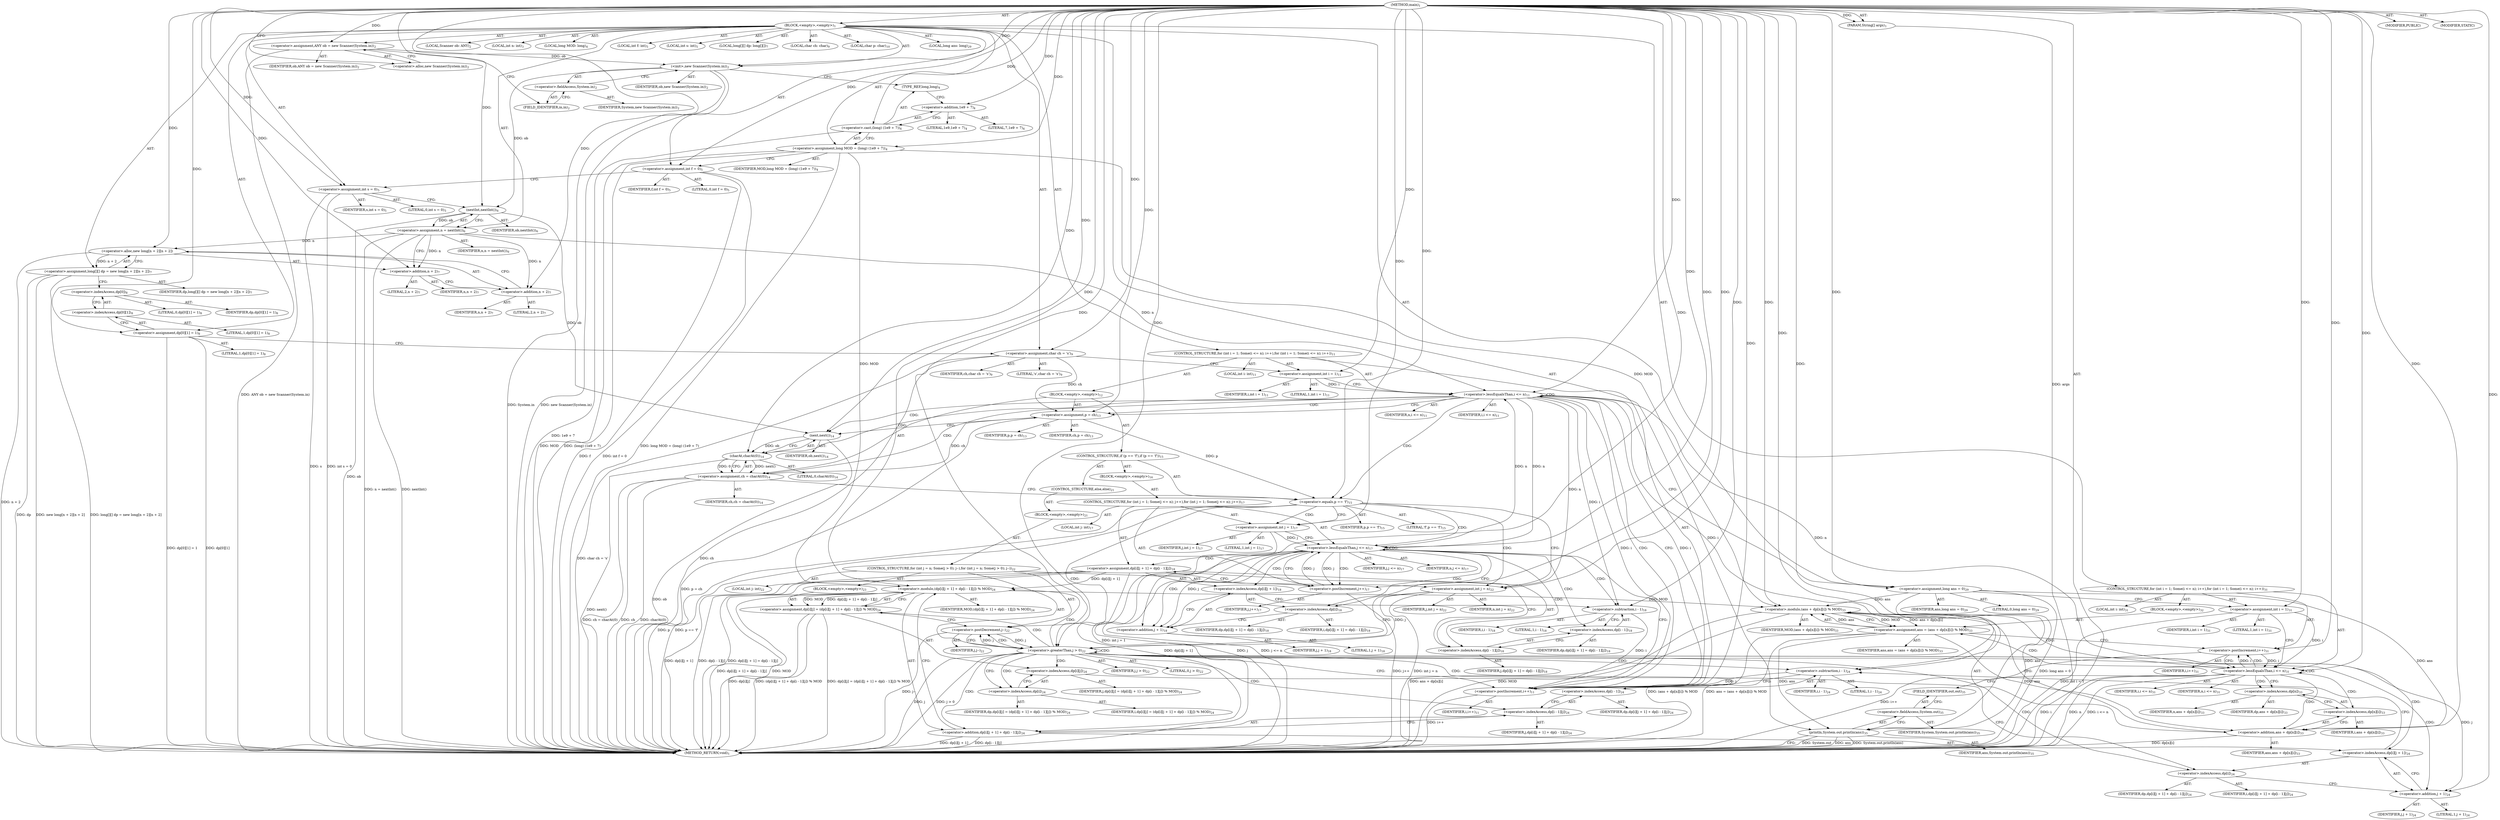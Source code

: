 digraph "main" {  
"19" [label = <(METHOD,main)<SUB>1</SUB>> ]
"20" [label = <(PARAM,String[] args)<SUB>1</SUB>> ]
"21" [label = <(BLOCK,&lt;empty&gt;,&lt;empty&gt;)<SUB>1</SUB>> ]
"4" [label = <(LOCAL,Scanner ob: ANY)<SUB>2</SUB>> ]
"22" [label = <(&lt;operator&gt;.assignment,ANY ob = new Scanner(System.in))<SUB>2</SUB>> ]
"23" [label = <(IDENTIFIER,ob,ANY ob = new Scanner(System.in))<SUB>2</SUB>> ]
"24" [label = <(&lt;operator&gt;.alloc,new Scanner(System.in))<SUB>2</SUB>> ]
"25" [label = <(&lt;init&gt;,new Scanner(System.in))<SUB>2</SUB>> ]
"3" [label = <(IDENTIFIER,ob,new Scanner(System.in))<SUB>2</SUB>> ]
"26" [label = <(&lt;operator&gt;.fieldAccess,System.in)<SUB>2</SUB>> ]
"27" [label = <(IDENTIFIER,System,new Scanner(System.in))<SUB>2</SUB>> ]
"28" [label = <(FIELD_IDENTIFIER,in,in)<SUB>2</SUB>> ]
"29" [label = <(LOCAL,int n: int)<SUB>3</SUB>> ]
"30" [label = <(LOCAL,long MOD: long)<SUB>4</SUB>> ]
"31" [label = <(&lt;operator&gt;.assignment,long MOD = (long) (1e9 + 7))<SUB>4</SUB>> ]
"32" [label = <(IDENTIFIER,MOD,long MOD = (long) (1e9 + 7))<SUB>4</SUB>> ]
"33" [label = <(&lt;operator&gt;.cast,(long) (1e9 + 7))<SUB>4</SUB>> ]
"34" [label = <(TYPE_REF,long,long)<SUB>4</SUB>> ]
"35" [label = <(&lt;operator&gt;.addition,1e9 + 7)<SUB>4</SUB>> ]
"36" [label = <(LITERAL,1e9,1e9 + 7)<SUB>4</SUB>> ]
"37" [label = <(LITERAL,7,1e9 + 7)<SUB>4</SUB>> ]
"38" [label = <(LOCAL,int f: int)<SUB>5</SUB>> ]
"39" [label = <(LOCAL,int s: int)<SUB>5</SUB>> ]
"40" [label = <(&lt;operator&gt;.assignment,int f = 0)<SUB>5</SUB>> ]
"41" [label = <(IDENTIFIER,f,int f = 0)<SUB>5</SUB>> ]
"42" [label = <(LITERAL,0,int f = 0)<SUB>5</SUB>> ]
"43" [label = <(&lt;operator&gt;.assignment,int s = 0)<SUB>5</SUB>> ]
"44" [label = <(IDENTIFIER,s,int s = 0)<SUB>5</SUB>> ]
"45" [label = <(LITERAL,0,int s = 0)<SUB>5</SUB>> ]
"46" [label = <(&lt;operator&gt;.assignment,n = nextInt())<SUB>6</SUB>> ]
"47" [label = <(IDENTIFIER,n,n = nextInt())<SUB>6</SUB>> ]
"48" [label = <(nextInt,nextInt())<SUB>6</SUB>> ]
"49" [label = <(IDENTIFIER,ob,nextInt())<SUB>6</SUB>> ]
"50" [label = <(LOCAL,long[][] dp: long[][])<SUB>7</SUB>> ]
"51" [label = <(&lt;operator&gt;.assignment,long[][] dp = new long[n + 2][n + 2])<SUB>7</SUB>> ]
"52" [label = <(IDENTIFIER,dp,long[][] dp = new long[n + 2][n + 2])<SUB>7</SUB>> ]
"53" [label = <(&lt;operator&gt;.alloc,new long[n + 2][n + 2])> ]
"54" [label = <(&lt;operator&gt;.addition,n + 2)<SUB>7</SUB>> ]
"55" [label = <(IDENTIFIER,n,n + 2)<SUB>7</SUB>> ]
"56" [label = <(LITERAL,2,n + 2)<SUB>7</SUB>> ]
"57" [label = <(&lt;operator&gt;.addition,n + 2)<SUB>7</SUB>> ]
"58" [label = <(IDENTIFIER,n,n + 2)<SUB>7</SUB>> ]
"59" [label = <(LITERAL,2,n + 2)<SUB>7</SUB>> ]
"60" [label = <(&lt;operator&gt;.assignment,dp[0][1] = 1)<SUB>8</SUB>> ]
"61" [label = <(&lt;operator&gt;.indexAccess,dp[0][1])<SUB>8</SUB>> ]
"62" [label = <(&lt;operator&gt;.indexAccess,dp[0])<SUB>8</SUB>> ]
"63" [label = <(IDENTIFIER,dp,dp[0][1] = 1)<SUB>8</SUB>> ]
"64" [label = <(LITERAL,0,dp[0][1] = 1)<SUB>8</SUB>> ]
"65" [label = <(LITERAL,1,dp[0][1] = 1)<SUB>8</SUB>> ]
"66" [label = <(LITERAL,1,dp[0][1] = 1)<SUB>8</SUB>> ]
"67" [label = <(LOCAL,char ch: char)<SUB>9</SUB>> ]
"68" [label = <(&lt;operator&gt;.assignment,char ch = 's')<SUB>9</SUB>> ]
"69" [label = <(IDENTIFIER,ch,char ch = 's')<SUB>9</SUB>> ]
"70" [label = <(LITERAL,'s',char ch = 's')<SUB>9</SUB>> ]
"71" [label = <(LOCAL,char p: char)<SUB>10</SUB>> ]
"72" [label = <(CONTROL_STRUCTURE,for (int i = 1; Some(i &lt;= n); i++),for (int i = 1; Some(i &lt;= n); i++))<SUB>11</SUB>> ]
"73" [label = <(LOCAL,int i: int)<SUB>11</SUB>> ]
"74" [label = <(&lt;operator&gt;.assignment,int i = 1)<SUB>11</SUB>> ]
"75" [label = <(IDENTIFIER,i,int i = 1)<SUB>11</SUB>> ]
"76" [label = <(LITERAL,1,int i = 1)<SUB>11</SUB>> ]
"77" [label = <(&lt;operator&gt;.lessEqualsThan,i &lt;= n)<SUB>11</SUB>> ]
"78" [label = <(IDENTIFIER,i,i &lt;= n)<SUB>11</SUB>> ]
"79" [label = <(IDENTIFIER,n,i &lt;= n)<SUB>11</SUB>> ]
"80" [label = <(&lt;operator&gt;.postIncrement,i++)<SUB>11</SUB>> ]
"81" [label = <(IDENTIFIER,i,i++)<SUB>11</SUB>> ]
"82" [label = <(BLOCK,&lt;empty&gt;,&lt;empty&gt;)<SUB>12</SUB>> ]
"83" [label = <(&lt;operator&gt;.assignment,p = ch)<SUB>13</SUB>> ]
"84" [label = <(IDENTIFIER,p,p = ch)<SUB>13</SUB>> ]
"85" [label = <(IDENTIFIER,ch,p = ch)<SUB>13</SUB>> ]
"86" [label = <(&lt;operator&gt;.assignment,ch = charAt(0))<SUB>14</SUB>> ]
"87" [label = <(IDENTIFIER,ch,ch = charAt(0))<SUB>14</SUB>> ]
"88" [label = <(charAt,charAt(0))<SUB>14</SUB>> ]
"89" [label = <(next,next())<SUB>14</SUB>> ]
"90" [label = <(IDENTIFIER,ob,next())<SUB>14</SUB>> ]
"91" [label = <(LITERAL,0,charAt(0))<SUB>14</SUB>> ]
"92" [label = <(CONTROL_STRUCTURE,if (p == 'f'),if (p == 'f'))<SUB>15</SUB>> ]
"93" [label = <(&lt;operator&gt;.equals,p == 'f')<SUB>15</SUB>> ]
"94" [label = <(IDENTIFIER,p,p == 'f')<SUB>15</SUB>> ]
"95" [label = <(LITERAL,'f',p == 'f')<SUB>15</SUB>> ]
"96" [label = <(BLOCK,&lt;empty&gt;,&lt;empty&gt;)<SUB>16</SUB>> ]
"97" [label = <(CONTROL_STRUCTURE,for (int j = 1; Some(j &lt;= n); j++),for (int j = 1; Some(j &lt;= n); j++))<SUB>17</SUB>> ]
"98" [label = <(LOCAL,int j: int)<SUB>17</SUB>> ]
"99" [label = <(&lt;operator&gt;.assignment,int j = 1)<SUB>17</SUB>> ]
"100" [label = <(IDENTIFIER,j,int j = 1)<SUB>17</SUB>> ]
"101" [label = <(LITERAL,1,int j = 1)<SUB>17</SUB>> ]
"102" [label = <(&lt;operator&gt;.lessEqualsThan,j &lt;= n)<SUB>17</SUB>> ]
"103" [label = <(IDENTIFIER,j,j &lt;= n)<SUB>17</SUB>> ]
"104" [label = <(IDENTIFIER,n,j &lt;= n)<SUB>17</SUB>> ]
"105" [label = <(&lt;operator&gt;.postIncrement,j++)<SUB>17</SUB>> ]
"106" [label = <(IDENTIFIER,j,j++)<SUB>17</SUB>> ]
"107" [label = <(&lt;operator&gt;.assignment,dp[i][j + 1] = dp[i - 1][j])<SUB>18</SUB>> ]
"108" [label = <(&lt;operator&gt;.indexAccess,dp[i][j + 1])<SUB>18</SUB>> ]
"109" [label = <(&lt;operator&gt;.indexAccess,dp[i])<SUB>18</SUB>> ]
"110" [label = <(IDENTIFIER,dp,dp[i][j + 1] = dp[i - 1][j])<SUB>18</SUB>> ]
"111" [label = <(IDENTIFIER,i,dp[i][j + 1] = dp[i - 1][j])<SUB>18</SUB>> ]
"112" [label = <(&lt;operator&gt;.addition,j + 1)<SUB>18</SUB>> ]
"113" [label = <(IDENTIFIER,j,j + 1)<SUB>18</SUB>> ]
"114" [label = <(LITERAL,1,j + 1)<SUB>18</SUB>> ]
"115" [label = <(&lt;operator&gt;.indexAccess,dp[i - 1][j])<SUB>18</SUB>> ]
"116" [label = <(&lt;operator&gt;.indexAccess,dp[i - 1])<SUB>18</SUB>> ]
"117" [label = <(IDENTIFIER,dp,dp[i][j + 1] = dp[i - 1][j])<SUB>18</SUB>> ]
"118" [label = <(&lt;operator&gt;.subtraction,i - 1)<SUB>18</SUB>> ]
"119" [label = <(IDENTIFIER,i,i - 1)<SUB>18</SUB>> ]
"120" [label = <(LITERAL,1,i - 1)<SUB>18</SUB>> ]
"121" [label = <(IDENTIFIER,j,dp[i][j + 1] = dp[i - 1][j])<SUB>18</SUB>> ]
"122" [label = <(CONTROL_STRUCTURE,else,else)<SUB>21</SUB>> ]
"123" [label = <(BLOCK,&lt;empty&gt;,&lt;empty&gt;)<SUB>21</SUB>> ]
"124" [label = <(CONTROL_STRUCTURE,for (int j = n; Some(j &gt; 0); j--),for (int j = n; Some(j &gt; 0); j--))<SUB>22</SUB>> ]
"125" [label = <(LOCAL,int j: int)<SUB>22</SUB>> ]
"126" [label = <(&lt;operator&gt;.assignment,int j = n)<SUB>22</SUB>> ]
"127" [label = <(IDENTIFIER,j,int j = n)<SUB>22</SUB>> ]
"128" [label = <(IDENTIFIER,n,int j = n)<SUB>22</SUB>> ]
"129" [label = <(&lt;operator&gt;.greaterThan,j &gt; 0)<SUB>22</SUB>> ]
"130" [label = <(IDENTIFIER,j,j &gt; 0)<SUB>22</SUB>> ]
"131" [label = <(LITERAL,0,j &gt; 0)<SUB>22</SUB>> ]
"132" [label = <(&lt;operator&gt;.postDecrement,j--)<SUB>22</SUB>> ]
"133" [label = <(IDENTIFIER,j,j--)<SUB>22</SUB>> ]
"134" [label = <(BLOCK,&lt;empty&gt;,&lt;empty&gt;)<SUB>23</SUB>> ]
"135" [label = <(&lt;operator&gt;.assignment,dp[i][j] = (dp[i][j + 1] + dp[i - 1][j]) % MOD)<SUB>24</SUB>> ]
"136" [label = <(&lt;operator&gt;.indexAccess,dp[i][j])<SUB>24</SUB>> ]
"137" [label = <(&lt;operator&gt;.indexAccess,dp[i])<SUB>24</SUB>> ]
"138" [label = <(IDENTIFIER,dp,dp[i][j] = (dp[i][j + 1] + dp[i - 1][j]) % MOD)<SUB>24</SUB>> ]
"139" [label = <(IDENTIFIER,i,dp[i][j] = (dp[i][j + 1] + dp[i - 1][j]) % MOD)<SUB>24</SUB>> ]
"140" [label = <(IDENTIFIER,j,dp[i][j] = (dp[i][j + 1] + dp[i - 1][j]) % MOD)<SUB>24</SUB>> ]
"141" [label = <(&lt;operator&gt;.modulo,(dp[i][j + 1] + dp[i - 1][j]) % MOD)<SUB>24</SUB>> ]
"142" [label = <(&lt;operator&gt;.addition,dp[i][j + 1] + dp[i - 1][j])<SUB>24</SUB>> ]
"143" [label = <(&lt;operator&gt;.indexAccess,dp[i][j + 1])<SUB>24</SUB>> ]
"144" [label = <(&lt;operator&gt;.indexAccess,dp[i])<SUB>24</SUB>> ]
"145" [label = <(IDENTIFIER,dp,dp[i][j + 1] + dp[i - 1][j])<SUB>24</SUB>> ]
"146" [label = <(IDENTIFIER,i,dp[i][j + 1] + dp[i - 1][j])<SUB>24</SUB>> ]
"147" [label = <(&lt;operator&gt;.addition,j + 1)<SUB>24</SUB>> ]
"148" [label = <(IDENTIFIER,j,j + 1)<SUB>24</SUB>> ]
"149" [label = <(LITERAL,1,j + 1)<SUB>24</SUB>> ]
"150" [label = <(&lt;operator&gt;.indexAccess,dp[i - 1][j])<SUB>24</SUB>> ]
"151" [label = <(&lt;operator&gt;.indexAccess,dp[i - 1])<SUB>24</SUB>> ]
"152" [label = <(IDENTIFIER,dp,dp[i][j + 1] + dp[i - 1][j])<SUB>24</SUB>> ]
"153" [label = <(&lt;operator&gt;.subtraction,i - 1)<SUB>24</SUB>> ]
"154" [label = <(IDENTIFIER,i,i - 1)<SUB>24</SUB>> ]
"155" [label = <(LITERAL,1,i - 1)<SUB>24</SUB>> ]
"156" [label = <(IDENTIFIER,j,dp[i][j + 1] + dp[i - 1][j])<SUB>24</SUB>> ]
"157" [label = <(IDENTIFIER,MOD,(dp[i][j + 1] + dp[i - 1][j]) % MOD)<SUB>24</SUB>> ]
"158" [label = <(LOCAL,long ans: long)<SUB>29</SUB>> ]
"159" [label = <(&lt;operator&gt;.assignment,long ans = 0)<SUB>29</SUB>> ]
"160" [label = <(IDENTIFIER,ans,long ans = 0)<SUB>29</SUB>> ]
"161" [label = <(LITERAL,0,long ans = 0)<SUB>29</SUB>> ]
"162" [label = <(CONTROL_STRUCTURE,for (int i = 1; Some(i &lt;= n); i++),for (int i = 1; Some(i &lt;= n); i++))<SUB>31</SUB>> ]
"163" [label = <(LOCAL,int i: int)<SUB>31</SUB>> ]
"164" [label = <(&lt;operator&gt;.assignment,int i = 1)<SUB>31</SUB>> ]
"165" [label = <(IDENTIFIER,i,int i = 1)<SUB>31</SUB>> ]
"166" [label = <(LITERAL,1,int i = 1)<SUB>31</SUB>> ]
"167" [label = <(&lt;operator&gt;.lessEqualsThan,i &lt;= n)<SUB>31</SUB>> ]
"168" [label = <(IDENTIFIER,i,i &lt;= n)<SUB>31</SUB>> ]
"169" [label = <(IDENTIFIER,n,i &lt;= n)<SUB>31</SUB>> ]
"170" [label = <(&lt;operator&gt;.postIncrement,i++)<SUB>31</SUB>> ]
"171" [label = <(IDENTIFIER,i,i++)<SUB>31</SUB>> ]
"172" [label = <(BLOCK,&lt;empty&gt;,&lt;empty&gt;)<SUB>32</SUB>> ]
"173" [label = <(&lt;operator&gt;.assignment,ans = (ans + dp[n][i]) % MOD)<SUB>33</SUB>> ]
"174" [label = <(IDENTIFIER,ans,ans = (ans + dp[n][i]) % MOD)<SUB>33</SUB>> ]
"175" [label = <(&lt;operator&gt;.modulo,(ans + dp[n][i]) % MOD)<SUB>33</SUB>> ]
"176" [label = <(&lt;operator&gt;.addition,ans + dp[n][i])<SUB>33</SUB>> ]
"177" [label = <(IDENTIFIER,ans,ans + dp[n][i])<SUB>33</SUB>> ]
"178" [label = <(&lt;operator&gt;.indexAccess,dp[n][i])<SUB>33</SUB>> ]
"179" [label = <(&lt;operator&gt;.indexAccess,dp[n])<SUB>33</SUB>> ]
"180" [label = <(IDENTIFIER,dp,ans + dp[n][i])<SUB>33</SUB>> ]
"181" [label = <(IDENTIFIER,n,ans + dp[n][i])<SUB>33</SUB>> ]
"182" [label = <(IDENTIFIER,i,ans + dp[n][i])<SUB>33</SUB>> ]
"183" [label = <(IDENTIFIER,MOD,(ans + dp[n][i]) % MOD)<SUB>33</SUB>> ]
"184" [label = <(println,System.out.println(ans))<SUB>35</SUB>> ]
"185" [label = <(&lt;operator&gt;.fieldAccess,System.out)<SUB>35</SUB>> ]
"186" [label = <(IDENTIFIER,System,System.out.println(ans))<SUB>35</SUB>> ]
"187" [label = <(FIELD_IDENTIFIER,out,out)<SUB>35</SUB>> ]
"188" [label = <(IDENTIFIER,ans,System.out.println(ans))<SUB>35</SUB>> ]
"189" [label = <(MODIFIER,PUBLIC)> ]
"190" [label = <(MODIFIER,STATIC)> ]
"191" [label = <(METHOD_RETURN,void)<SUB>1</SUB>> ]
  "19" -> "20"  [ label = "AST: "] 
  "19" -> "21"  [ label = "AST: "] 
  "19" -> "189"  [ label = "AST: "] 
  "19" -> "190"  [ label = "AST: "] 
  "19" -> "191"  [ label = "AST: "] 
  "21" -> "4"  [ label = "AST: "] 
  "21" -> "22"  [ label = "AST: "] 
  "21" -> "25"  [ label = "AST: "] 
  "21" -> "29"  [ label = "AST: "] 
  "21" -> "30"  [ label = "AST: "] 
  "21" -> "31"  [ label = "AST: "] 
  "21" -> "38"  [ label = "AST: "] 
  "21" -> "39"  [ label = "AST: "] 
  "21" -> "40"  [ label = "AST: "] 
  "21" -> "43"  [ label = "AST: "] 
  "21" -> "46"  [ label = "AST: "] 
  "21" -> "50"  [ label = "AST: "] 
  "21" -> "51"  [ label = "AST: "] 
  "21" -> "60"  [ label = "AST: "] 
  "21" -> "67"  [ label = "AST: "] 
  "21" -> "68"  [ label = "AST: "] 
  "21" -> "71"  [ label = "AST: "] 
  "21" -> "72"  [ label = "AST: "] 
  "21" -> "158"  [ label = "AST: "] 
  "21" -> "159"  [ label = "AST: "] 
  "21" -> "162"  [ label = "AST: "] 
  "21" -> "184"  [ label = "AST: "] 
  "22" -> "23"  [ label = "AST: "] 
  "22" -> "24"  [ label = "AST: "] 
  "25" -> "3"  [ label = "AST: "] 
  "25" -> "26"  [ label = "AST: "] 
  "26" -> "27"  [ label = "AST: "] 
  "26" -> "28"  [ label = "AST: "] 
  "31" -> "32"  [ label = "AST: "] 
  "31" -> "33"  [ label = "AST: "] 
  "33" -> "34"  [ label = "AST: "] 
  "33" -> "35"  [ label = "AST: "] 
  "35" -> "36"  [ label = "AST: "] 
  "35" -> "37"  [ label = "AST: "] 
  "40" -> "41"  [ label = "AST: "] 
  "40" -> "42"  [ label = "AST: "] 
  "43" -> "44"  [ label = "AST: "] 
  "43" -> "45"  [ label = "AST: "] 
  "46" -> "47"  [ label = "AST: "] 
  "46" -> "48"  [ label = "AST: "] 
  "48" -> "49"  [ label = "AST: "] 
  "51" -> "52"  [ label = "AST: "] 
  "51" -> "53"  [ label = "AST: "] 
  "53" -> "54"  [ label = "AST: "] 
  "53" -> "57"  [ label = "AST: "] 
  "54" -> "55"  [ label = "AST: "] 
  "54" -> "56"  [ label = "AST: "] 
  "57" -> "58"  [ label = "AST: "] 
  "57" -> "59"  [ label = "AST: "] 
  "60" -> "61"  [ label = "AST: "] 
  "60" -> "66"  [ label = "AST: "] 
  "61" -> "62"  [ label = "AST: "] 
  "61" -> "65"  [ label = "AST: "] 
  "62" -> "63"  [ label = "AST: "] 
  "62" -> "64"  [ label = "AST: "] 
  "68" -> "69"  [ label = "AST: "] 
  "68" -> "70"  [ label = "AST: "] 
  "72" -> "73"  [ label = "AST: "] 
  "72" -> "74"  [ label = "AST: "] 
  "72" -> "77"  [ label = "AST: "] 
  "72" -> "80"  [ label = "AST: "] 
  "72" -> "82"  [ label = "AST: "] 
  "74" -> "75"  [ label = "AST: "] 
  "74" -> "76"  [ label = "AST: "] 
  "77" -> "78"  [ label = "AST: "] 
  "77" -> "79"  [ label = "AST: "] 
  "80" -> "81"  [ label = "AST: "] 
  "82" -> "83"  [ label = "AST: "] 
  "82" -> "86"  [ label = "AST: "] 
  "82" -> "92"  [ label = "AST: "] 
  "83" -> "84"  [ label = "AST: "] 
  "83" -> "85"  [ label = "AST: "] 
  "86" -> "87"  [ label = "AST: "] 
  "86" -> "88"  [ label = "AST: "] 
  "88" -> "89"  [ label = "AST: "] 
  "88" -> "91"  [ label = "AST: "] 
  "89" -> "90"  [ label = "AST: "] 
  "92" -> "93"  [ label = "AST: "] 
  "92" -> "96"  [ label = "AST: "] 
  "92" -> "122"  [ label = "AST: "] 
  "93" -> "94"  [ label = "AST: "] 
  "93" -> "95"  [ label = "AST: "] 
  "96" -> "97"  [ label = "AST: "] 
  "97" -> "98"  [ label = "AST: "] 
  "97" -> "99"  [ label = "AST: "] 
  "97" -> "102"  [ label = "AST: "] 
  "97" -> "105"  [ label = "AST: "] 
  "97" -> "107"  [ label = "AST: "] 
  "99" -> "100"  [ label = "AST: "] 
  "99" -> "101"  [ label = "AST: "] 
  "102" -> "103"  [ label = "AST: "] 
  "102" -> "104"  [ label = "AST: "] 
  "105" -> "106"  [ label = "AST: "] 
  "107" -> "108"  [ label = "AST: "] 
  "107" -> "115"  [ label = "AST: "] 
  "108" -> "109"  [ label = "AST: "] 
  "108" -> "112"  [ label = "AST: "] 
  "109" -> "110"  [ label = "AST: "] 
  "109" -> "111"  [ label = "AST: "] 
  "112" -> "113"  [ label = "AST: "] 
  "112" -> "114"  [ label = "AST: "] 
  "115" -> "116"  [ label = "AST: "] 
  "115" -> "121"  [ label = "AST: "] 
  "116" -> "117"  [ label = "AST: "] 
  "116" -> "118"  [ label = "AST: "] 
  "118" -> "119"  [ label = "AST: "] 
  "118" -> "120"  [ label = "AST: "] 
  "122" -> "123"  [ label = "AST: "] 
  "123" -> "124"  [ label = "AST: "] 
  "124" -> "125"  [ label = "AST: "] 
  "124" -> "126"  [ label = "AST: "] 
  "124" -> "129"  [ label = "AST: "] 
  "124" -> "132"  [ label = "AST: "] 
  "124" -> "134"  [ label = "AST: "] 
  "126" -> "127"  [ label = "AST: "] 
  "126" -> "128"  [ label = "AST: "] 
  "129" -> "130"  [ label = "AST: "] 
  "129" -> "131"  [ label = "AST: "] 
  "132" -> "133"  [ label = "AST: "] 
  "134" -> "135"  [ label = "AST: "] 
  "135" -> "136"  [ label = "AST: "] 
  "135" -> "141"  [ label = "AST: "] 
  "136" -> "137"  [ label = "AST: "] 
  "136" -> "140"  [ label = "AST: "] 
  "137" -> "138"  [ label = "AST: "] 
  "137" -> "139"  [ label = "AST: "] 
  "141" -> "142"  [ label = "AST: "] 
  "141" -> "157"  [ label = "AST: "] 
  "142" -> "143"  [ label = "AST: "] 
  "142" -> "150"  [ label = "AST: "] 
  "143" -> "144"  [ label = "AST: "] 
  "143" -> "147"  [ label = "AST: "] 
  "144" -> "145"  [ label = "AST: "] 
  "144" -> "146"  [ label = "AST: "] 
  "147" -> "148"  [ label = "AST: "] 
  "147" -> "149"  [ label = "AST: "] 
  "150" -> "151"  [ label = "AST: "] 
  "150" -> "156"  [ label = "AST: "] 
  "151" -> "152"  [ label = "AST: "] 
  "151" -> "153"  [ label = "AST: "] 
  "153" -> "154"  [ label = "AST: "] 
  "153" -> "155"  [ label = "AST: "] 
  "159" -> "160"  [ label = "AST: "] 
  "159" -> "161"  [ label = "AST: "] 
  "162" -> "163"  [ label = "AST: "] 
  "162" -> "164"  [ label = "AST: "] 
  "162" -> "167"  [ label = "AST: "] 
  "162" -> "170"  [ label = "AST: "] 
  "162" -> "172"  [ label = "AST: "] 
  "164" -> "165"  [ label = "AST: "] 
  "164" -> "166"  [ label = "AST: "] 
  "167" -> "168"  [ label = "AST: "] 
  "167" -> "169"  [ label = "AST: "] 
  "170" -> "171"  [ label = "AST: "] 
  "172" -> "173"  [ label = "AST: "] 
  "173" -> "174"  [ label = "AST: "] 
  "173" -> "175"  [ label = "AST: "] 
  "175" -> "176"  [ label = "AST: "] 
  "175" -> "183"  [ label = "AST: "] 
  "176" -> "177"  [ label = "AST: "] 
  "176" -> "178"  [ label = "AST: "] 
  "178" -> "179"  [ label = "AST: "] 
  "178" -> "182"  [ label = "AST: "] 
  "179" -> "180"  [ label = "AST: "] 
  "179" -> "181"  [ label = "AST: "] 
  "184" -> "185"  [ label = "AST: "] 
  "184" -> "188"  [ label = "AST: "] 
  "185" -> "186"  [ label = "AST: "] 
  "185" -> "187"  [ label = "AST: "] 
  "22" -> "28"  [ label = "CFG: "] 
  "25" -> "34"  [ label = "CFG: "] 
  "31" -> "40"  [ label = "CFG: "] 
  "40" -> "43"  [ label = "CFG: "] 
  "43" -> "48"  [ label = "CFG: "] 
  "46" -> "54"  [ label = "CFG: "] 
  "51" -> "62"  [ label = "CFG: "] 
  "60" -> "68"  [ label = "CFG: "] 
  "68" -> "74"  [ label = "CFG: "] 
  "159" -> "164"  [ label = "CFG: "] 
  "184" -> "191"  [ label = "CFG: "] 
  "24" -> "22"  [ label = "CFG: "] 
  "26" -> "25"  [ label = "CFG: "] 
  "33" -> "31"  [ label = "CFG: "] 
  "48" -> "46"  [ label = "CFG: "] 
  "53" -> "51"  [ label = "CFG: "] 
  "61" -> "60"  [ label = "CFG: "] 
  "74" -> "77"  [ label = "CFG: "] 
  "77" -> "83"  [ label = "CFG: "] 
  "77" -> "159"  [ label = "CFG: "] 
  "80" -> "77"  [ label = "CFG: "] 
  "164" -> "167"  [ label = "CFG: "] 
  "167" -> "179"  [ label = "CFG: "] 
  "167" -> "187"  [ label = "CFG: "] 
  "170" -> "167"  [ label = "CFG: "] 
  "185" -> "184"  [ label = "CFG: "] 
  "28" -> "26"  [ label = "CFG: "] 
  "34" -> "35"  [ label = "CFG: "] 
  "35" -> "33"  [ label = "CFG: "] 
  "54" -> "57"  [ label = "CFG: "] 
  "57" -> "53"  [ label = "CFG: "] 
  "62" -> "61"  [ label = "CFG: "] 
  "83" -> "89"  [ label = "CFG: "] 
  "86" -> "93"  [ label = "CFG: "] 
  "173" -> "170"  [ label = "CFG: "] 
  "187" -> "185"  [ label = "CFG: "] 
  "88" -> "86"  [ label = "CFG: "] 
  "93" -> "99"  [ label = "CFG: "] 
  "93" -> "126"  [ label = "CFG: "] 
  "175" -> "173"  [ label = "CFG: "] 
  "89" -> "88"  [ label = "CFG: "] 
  "176" -> "175"  [ label = "CFG: "] 
  "99" -> "102"  [ label = "CFG: "] 
  "102" -> "109"  [ label = "CFG: "] 
  "102" -> "80"  [ label = "CFG: "] 
  "105" -> "102"  [ label = "CFG: "] 
  "107" -> "105"  [ label = "CFG: "] 
  "178" -> "176"  [ label = "CFG: "] 
  "108" -> "118"  [ label = "CFG: "] 
  "115" -> "107"  [ label = "CFG: "] 
  "126" -> "129"  [ label = "CFG: "] 
  "129" -> "137"  [ label = "CFG: "] 
  "129" -> "80"  [ label = "CFG: "] 
  "132" -> "129"  [ label = "CFG: "] 
  "179" -> "178"  [ label = "CFG: "] 
  "109" -> "112"  [ label = "CFG: "] 
  "112" -> "108"  [ label = "CFG: "] 
  "116" -> "115"  [ label = "CFG: "] 
  "135" -> "132"  [ label = "CFG: "] 
  "118" -> "116"  [ label = "CFG: "] 
  "136" -> "144"  [ label = "CFG: "] 
  "141" -> "135"  [ label = "CFG: "] 
  "137" -> "136"  [ label = "CFG: "] 
  "142" -> "141"  [ label = "CFG: "] 
  "143" -> "153"  [ label = "CFG: "] 
  "150" -> "142"  [ label = "CFG: "] 
  "144" -> "147"  [ label = "CFG: "] 
  "147" -> "143"  [ label = "CFG: "] 
  "151" -> "150"  [ label = "CFG: "] 
  "153" -> "151"  [ label = "CFG: "] 
  "19" -> "24"  [ label = "CFG: "] 
  "20" -> "191"  [ label = "DDG: args"] 
  "22" -> "191"  [ label = "DDG: ANY ob = new Scanner(System.in)"] 
  "25" -> "191"  [ label = "DDG: System.in"] 
  "25" -> "191"  [ label = "DDG: new Scanner(System.in)"] 
  "31" -> "191"  [ label = "DDG: MOD"] 
  "33" -> "191"  [ label = "DDG: 1e9 + 7"] 
  "31" -> "191"  [ label = "DDG: (long) (1e9 + 7)"] 
  "31" -> "191"  [ label = "DDG: long MOD = (long) (1e9 + 7)"] 
  "40" -> "191"  [ label = "DDG: f"] 
  "40" -> "191"  [ label = "DDG: int f = 0"] 
  "43" -> "191"  [ label = "DDG: s"] 
  "43" -> "191"  [ label = "DDG: int s = 0"] 
  "48" -> "191"  [ label = "DDG: ob"] 
  "46" -> "191"  [ label = "DDG: nextInt()"] 
  "46" -> "191"  [ label = "DDG: n = nextInt()"] 
  "51" -> "191"  [ label = "DDG: dp"] 
  "53" -> "191"  [ label = "DDG: n + 2"] 
  "51" -> "191"  [ label = "DDG: new long[n + 2][n + 2]"] 
  "51" -> "191"  [ label = "DDG: long[][] dp = new long[n + 2][n + 2]"] 
  "60" -> "191"  [ label = "DDG: dp[0][1]"] 
  "60" -> "191"  [ label = "DDG: dp[0][1] = 1"] 
  "68" -> "191"  [ label = "DDG: ch"] 
  "68" -> "191"  [ label = "DDG: char ch = 's'"] 
  "159" -> "191"  [ label = "DDG: long ans = 0"] 
  "164" -> "191"  [ label = "DDG: int i = 1"] 
  "167" -> "191"  [ label = "DDG: i"] 
  "167" -> "191"  [ label = "DDG: n"] 
  "167" -> "191"  [ label = "DDG: i &lt;= n"] 
  "184" -> "191"  [ label = "DDG: System.out"] 
  "184" -> "191"  [ label = "DDG: ans"] 
  "184" -> "191"  [ label = "DDG: System.out.println(ans)"] 
  "176" -> "191"  [ label = "DDG: dp[n][i]"] 
  "175" -> "191"  [ label = "DDG: ans + dp[n][i]"] 
  "175" -> "191"  [ label = "DDG: MOD"] 
  "173" -> "191"  [ label = "DDG: (ans + dp[n][i]) % MOD"] 
  "173" -> "191"  [ label = "DDG: ans = (ans + dp[n][i]) % MOD"] 
  "170" -> "191"  [ label = "DDG: i++"] 
  "83" -> "191"  [ label = "DDG: p = ch"] 
  "86" -> "191"  [ label = "DDG: ch"] 
  "89" -> "191"  [ label = "DDG: ob"] 
  "88" -> "191"  [ label = "DDG: next()"] 
  "86" -> "191"  [ label = "DDG: charAt(0)"] 
  "86" -> "191"  [ label = "DDG: ch = charAt(0)"] 
  "93" -> "191"  [ label = "DDG: p"] 
  "93" -> "191"  [ label = "DDG: p == 'f'"] 
  "126" -> "191"  [ label = "DDG: int j = n"] 
  "129" -> "191"  [ label = "DDG: j"] 
  "129" -> "191"  [ label = "DDG: j &gt; 0"] 
  "135" -> "191"  [ label = "DDG: dp[i][j]"] 
  "142" -> "191"  [ label = "DDG: dp[i][j + 1]"] 
  "142" -> "191"  [ label = "DDG: dp[i - 1][j]"] 
  "141" -> "191"  [ label = "DDG: dp[i][j + 1] + dp[i - 1][j]"] 
  "141" -> "191"  [ label = "DDG: MOD"] 
  "135" -> "191"  [ label = "DDG: (dp[i][j + 1] + dp[i - 1][j]) % MOD"] 
  "135" -> "191"  [ label = "DDG: dp[i][j] = (dp[i][j + 1] + dp[i - 1][j]) % MOD"] 
  "132" -> "191"  [ label = "DDG: j--"] 
  "99" -> "191"  [ label = "DDG: int j = 1"] 
  "102" -> "191"  [ label = "DDG: j"] 
  "102" -> "191"  [ label = "DDG: j &lt;= n"] 
  "80" -> "191"  [ label = "DDG: i++"] 
  "107" -> "191"  [ label = "DDG: dp[i][j + 1]"] 
  "107" -> "191"  [ label = "DDG: dp[i - 1][j]"] 
  "107" -> "191"  [ label = "DDG: dp[i][j + 1] = dp[i - 1][j]"] 
  "105" -> "191"  [ label = "DDG: j++"] 
  "19" -> "20"  [ label = "DDG: "] 
  "19" -> "22"  [ label = "DDG: "] 
  "19" -> "31"  [ label = "DDG: "] 
  "19" -> "40"  [ label = "DDG: "] 
  "19" -> "43"  [ label = "DDG: "] 
  "48" -> "46"  [ label = "DDG: ob"] 
  "53" -> "51"  [ label = "DDG: n + 2"] 
  "19" -> "60"  [ label = "DDG: "] 
  "19" -> "68"  [ label = "DDG: "] 
  "19" -> "159"  [ label = "DDG: "] 
  "22" -> "25"  [ label = "DDG: ob"] 
  "19" -> "25"  [ label = "DDG: "] 
  "19" -> "74"  [ label = "DDG: "] 
  "19" -> "164"  [ label = "DDG: "] 
  "159" -> "184"  [ label = "DDG: ans"] 
  "173" -> "184"  [ label = "DDG: ans"] 
  "19" -> "184"  [ label = "DDG: "] 
  "19" -> "33"  [ label = "DDG: "] 
  "25" -> "48"  [ label = "DDG: ob"] 
  "19" -> "48"  [ label = "DDG: "] 
  "46" -> "53"  [ label = "DDG: n"] 
  "19" -> "53"  [ label = "DDG: "] 
  "74" -> "77"  [ label = "DDG: i"] 
  "80" -> "77"  [ label = "DDG: i"] 
  "19" -> "77"  [ label = "DDG: "] 
  "102" -> "77"  [ label = "DDG: n"] 
  "46" -> "77"  [ label = "DDG: n"] 
  "77" -> "80"  [ label = "DDG: i"] 
  "153" -> "80"  [ label = "DDG: i"] 
  "118" -> "80"  [ label = "DDG: i"] 
  "19" -> "80"  [ label = "DDG: "] 
  "68" -> "83"  [ label = "DDG: ch"] 
  "86" -> "83"  [ label = "DDG: ch"] 
  "19" -> "83"  [ label = "DDG: "] 
  "88" -> "86"  [ label = "DDG: next()"] 
  "88" -> "86"  [ label = "DDG: 0"] 
  "164" -> "167"  [ label = "DDG: i"] 
  "170" -> "167"  [ label = "DDG: i"] 
  "19" -> "167"  [ label = "DDG: "] 
  "77" -> "167"  [ label = "DDG: n"] 
  "167" -> "170"  [ label = "DDG: i"] 
  "19" -> "170"  [ label = "DDG: "] 
  "175" -> "173"  [ label = "DDG: ans + dp[n][i]"] 
  "175" -> "173"  [ label = "DDG: MOD"] 
  "19" -> "35"  [ label = "DDG: "] 
  "46" -> "54"  [ label = "DDG: n"] 
  "19" -> "54"  [ label = "DDG: "] 
  "19" -> "57"  [ label = "DDG: "] 
  "46" -> "57"  [ label = "DDG: n"] 
  "89" -> "88"  [ label = "DDG: ob"] 
  "19" -> "88"  [ label = "DDG: "] 
  "83" -> "93"  [ label = "DDG: p"] 
  "19" -> "93"  [ label = "DDG: "] 
  "159" -> "175"  [ label = "DDG: ans"] 
  "173" -> "175"  [ label = "DDG: ans"] 
  "19" -> "175"  [ label = "DDG: "] 
  "31" -> "175"  [ label = "DDG: MOD"] 
  "141" -> "175"  [ label = "DDG: MOD"] 
  "48" -> "89"  [ label = "DDG: ob"] 
  "19" -> "89"  [ label = "DDG: "] 
  "19" -> "99"  [ label = "DDG: "] 
  "159" -> "176"  [ label = "DDG: ans"] 
  "173" -> "176"  [ label = "DDG: ans"] 
  "19" -> "176"  [ label = "DDG: "] 
  "99" -> "102"  [ label = "DDG: j"] 
  "105" -> "102"  [ label = "DDG: j"] 
  "19" -> "102"  [ label = "DDG: "] 
  "77" -> "102"  [ label = "DDG: n"] 
  "19" -> "105"  [ label = "DDG: "] 
  "102" -> "105"  [ label = "DDG: j"] 
  "77" -> "126"  [ label = "DDG: n"] 
  "19" -> "126"  [ label = "DDG: "] 
  "126" -> "129"  [ label = "DDG: j"] 
  "132" -> "129"  [ label = "DDG: j"] 
  "19" -> "129"  [ label = "DDG: "] 
  "19" -> "132"  [ label = "DDG: "] 
  "129" -> "132"  [ label = "DDG: j"] 
  "141" -> "135"  [ label = "DDG: dp[i][j + 1] + dp[i - 1][j]"] 
  "141" -> "135"  [ label = "DDG: MOD"] 
  "102" -> "112"  [ label = "DDG: j"] 
  "19" -> "112"  [ label = "DDG: "] 
  "77" -> "118"  [ label = "DDG: i"] 
  "19" -> "118"  [ label = "DDG: "] 
  "107" -> "141"  [ label = "DDG: dp[i][j + 1]"] 
  "31" -> "141"  [ label = "DDG: MOD"] 
  "19" -> "141"  [ label = "DDG: "] 
  "107" -> "142"  [ label = "DDG: dp[i][j + 1]"] 
  "129" -> "147"  [ label = "DDG: j"] 
  "19" -> "147"  [ label = "DDG: "] 
  "77" -> "153"  [ label = "DDG: i"] 
  "19" -> "153"  [ label = "DDG: "] 
  "77" -> "77"  [ label = "CDG: "] 
  "77" -> "89"  [ label = "CDG: "] 
  "77" -> "93"  [ label = "CDG: "] 
  "77" -> "80"  [ label = "CDG: "] 
  "77" -> "83"  [ label = "CDG: "] 
  "77" -> "88"  [ label = "CDG: "] 
  "77" -> "86"  [ label = "CDG: "] 
  "167" -> "167"  [ label = "CDG: "] 
  "167" -> "179"  [ label = "CDG: "] 
  "167" -> "178"  [ label = "CDG: "] 
  "167" -> "170"  [ label = "CDG: "] 
  "167" -> "176"  [ label = "CDG: "] 
  "167" -> "173"  [ label = "CDG: "] 
  "167" -> "175"  [ label = "CDG: "] 
  "93" -> "99"  [ label = "CDG: "] 
  "93" -> "102"  [ label = "CDG: "] 
  "93" -> "129"  [ label = "CDG: "] 
  "93" -> "126"  [ label = "CDG: "] 
  "102" -> "107"  [ label = "CDG: "] 
  "102" -> "115"  [ label = "CDG: "] 
  "102" -> "116"  [ label = "CDG: "] 
  "102" -> "102"  [ label = "CDG: "] 
  "102" -> "112"  [ label = "CDG: "] 
  "102" -> "105"  [ label = "CDG: "] 
  "102" -> "118"  [ label = "CDG: "] 
  "102" -> "108"  [ label = "CDG: "] 
  "102" -> "109"  [ label = "CDG: "] 
  "129" -> "141"  [ label = "CDG: "] 
  "129" -> "136"  [ label = "CDG: "] 
  "129" -> "132"  [ label = "CDG: "] 
  "129" -> "142"  [ label = "CDG: "] 
  "129" -> "150"  [ label = "CDG: "] 
  "129" -> "151"  [ label = "CDG: "] 
  "129" -> "153"  [ label = "CDG: "] 
  "129" -> "144"  [ label = "CDG: "] 
  "129" -> "129"  [ label = "CDG: "] 
  "129" -> "143"  [ label = "CDG: "] 
  "129" -> "137"  [ label = "CDG: "] 
  "129" -> "147"  [ label = "CDG: "] 
  "129" -> "135"  [ label = "CDG: "] 
}
